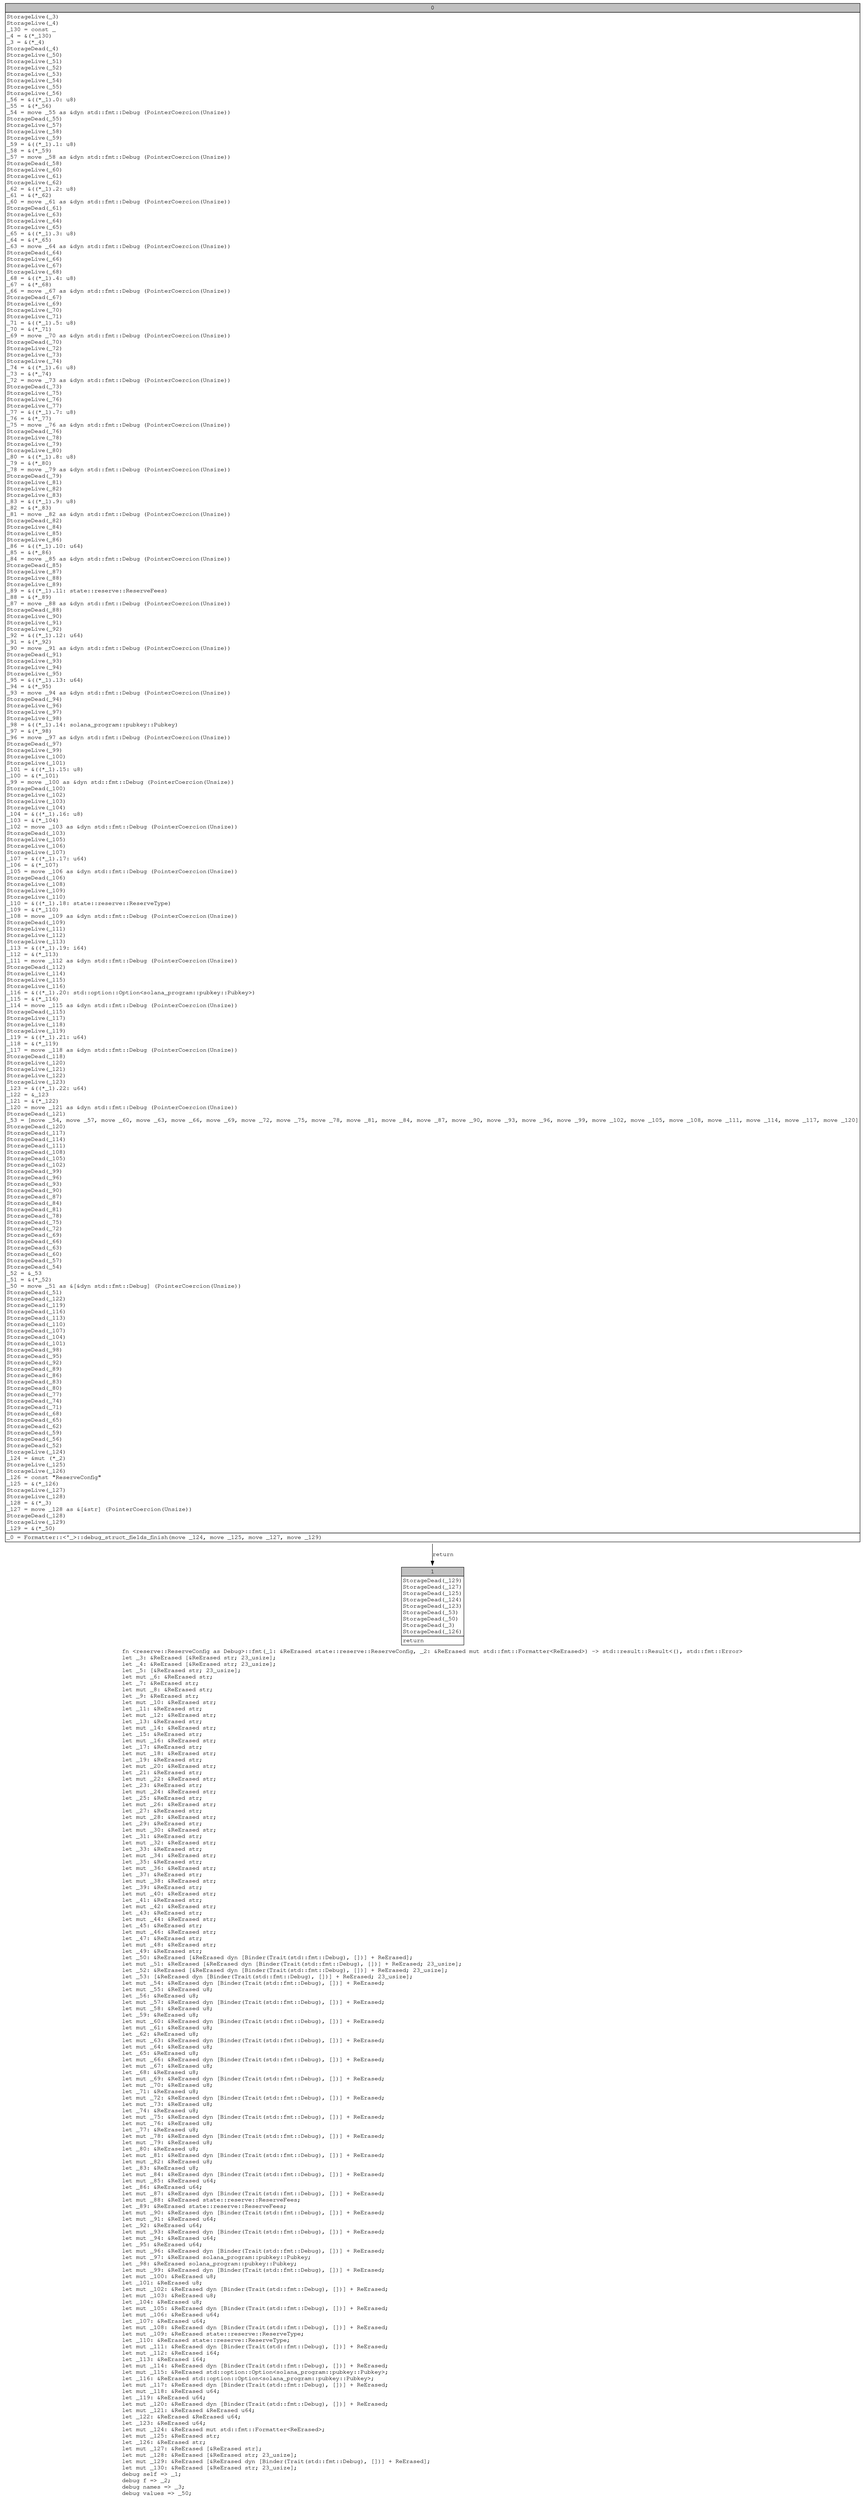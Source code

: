 digraph Mir_0_2392 {
    graph [fontname="Courier, monospace"];
    node [fontname="Courier, monospace"];
    edge [fontname="Courier, monospace"];
    label=<fn &lt;reserve::ReserveConfig as Debug&gt;::fmt(_1: &amp;ReErased state::reserve::ReserveConfig, _2: &amp;ReErased mut std::fmt::Formatter&lt;ReErased&gt;) -&gt; std::result::Result&lt;(), std::fmt::Error&gt;<br align="left"/>let _3: &amp;ReErased [&amp;ReErased str; 23_usize];<br align="left"/>let _4: &amp;ReErased [&amp;ReErased str; 23_usize];<br align="left"/>let _5: [&amp;ReErased str; 23_usize];<br align="left"/>let mut _6: &amp;ReErased str;<br align="left"/>let _7: &amp;ReErased str;<br align="left"/>let mut _8: &amp;ReErased str;<br align="left"/>let _9: &amp;ReErased str;<br align="left"/>let mut _10: &amp;ReErased str;<br align="left"/>let _11: &amp;ReErased str;<br align="left"/>let mut _12: &amp;ReErased str;<br align="left"/>let _13: &amp;ReErased str;<br align="left"/>let mut _14: &amp;ReErased str;<br align="left"/>let _15: &amp;ReErased str;<br align="left"/>let mut _16: &amp;ReErased str;<br align="left"/>let _17: &amp;ReErased str;<br align="left"/>let mut _18: &amp;ReErased str;<br align="left"/>let _19: &amp;ReErased str;<br align="left"/>let mut _20: &amp;ReErased str;<br align="left"/>let _21: &amp;ReErased str;<br align="left"/>let mut _22: &amp;ReErased str;<br align="left"/>let _23: &amp;ReErased str;<br align="left"/>let mut _24: &amp;ReErased str;<br align="left"/>let _25: &amp;ReErased str;<br align="left"/>let mut _26: &amp;ReErased str;<br align="left"/>let _27: &amp;ReErased str;<br align="left"/>let mut _28: &amp;ReErased str;<br align="left"/>let _29: &amp;ReErased str;<br align="left"/>let mut _30: &amp;ReErased str;<br align="left"/>let _31: &amp;ReErased str;<br align="left"/>let mut _32: &amp;ReErased str;<br align="left"/>let _33: &amp;ReErased str;<br align="left"/>let mut _34: &amp;ReErased str;<br align="left"/>let _35: &amp;ReErased str;<br align="left"/>let mut _36: &amp;ReErased str;<br align="left"/>let _37: &amp;ReErased str;<br align="left"/>let mut _38: &amp;ReErased str;<br align="left"/>let _39: &amp;ReErased str;<br align="left"/>let mut _40: &amp;ReErased str;<br align="left"/>let _41: &amp;ReErased str;<br align="left"/>let mut _42: &amp;ReErased str;<br align="left"/>let _43: &amp;ReErased str;<br align="left"/>let mut _44: &amp;ReErased str;<br align="left"/>let _45: &amp;ReErased str;<br align="left"/>let mut _46: &amp;ReErased str;<br align="left"/>let _47: &amp;ReErased str;<br align="left"/>let mut _48: &amp;ReErased str;<br align="left"/>let _49: &amp;ReErased str;<br align="left"/>let _50: &amp;ReErased [&amp;ReErased dyn [Binder(Trait(std::fmt::Debug), [])] + ReErased];<br align="left"/>let mut _51: &amp;ReErased [&amp;ReErased dyn [Binder(Trait(std::fmt::Debug), [])] + ReErased; 23_usize];<br align="left"/>let _52: &amp;ReErased [&amp;ReErased dyn [Binder(Trait(std::fmt::Debug), [])] + ReErased; 23_usize];<br align="left"/>let _53: [&amp;ReErased dyn [Binder(Trait(std::fmt::Debug), [])] + ReErased; 23_usize];<br align="left"/>let mut _54: &amp;ReErased dyn [Binder(Trait(std::fmt::Debug), [])] + ReErased;<br align="left"/>let mut _55: &amp;ReErased u8;<br align="left"/>let _56: &amp;ReErased u8;<br align="left"/>let mut _57: &amp;ReErased dyn [Binder(Trait(std::fmt::Debug), [])] + ReErased;<br align="left"/>let mut _58: &amp;ReErased u8;<br align="left"/>let _59: &amp;ReErased u8;<br align="left"/>let mut _60: &amp;ReErased dyn [Binder(Trait(std::fmt::Debug), [])] + ReErased;<br align="left"/>let mut _61: &amp;ReErased u8;<br align="left"/>let _62: &amp;ReErased u8;<br align="left"/>let mut _63: &amp;ReErased dyn [Binder(Trait(std::fmt::Debug), [])] + ReErased;<br align="left"/>let mut _64: &amp;ReErased u8;<br align="left"/>let _65: &amp;ReErased u8;<br align="left"/>let mut _66: &amp;ReErased dyn [Binder(Trait(std::fmt::Debug), [])] + ReErased;<br align="left"/>let mut _67: &amp;ReErased u8;<br align="left"/>let _68: &amp;ReErased u8;<br align="left"/>let mut _69: &amp;ReErased dyn [Binder(Trait(std::fmt::Debug), [])] + ReErased;<br align="left"/>let mut _70: &amp;ReErased u8;<br align="left"/>let _71: &amp;ReErased u8;<br align="left"/>let mut _72: &amp;ReErased dyn [Binder(Trait(std::fmt::Debug), [])] + ReErased;<br align="left"/>let mut _73: &amp;ReErased u8;<br align="left"/>let _74: &amp;ReErased u8;<br align="left"/>let mut _75: &amp;ReErased dyn [Binder(Trait(std::fmt::Debug), [])] + ReErased;<br align="left"/>let mut _76: &amp;ReErased u8;<br align="left"/>let _77: &amp;ReErased u8;<br align="left"/>let mut _78: &amp;ReErased dyn [Binder(Trait(std::fmt::Debug), [])] + ReErased;<br align="left"/>let mut _79: &amp;ReErased u8;<br align="left"/>let _80: &amp;ReErased u8;<br align="left"/>let mut _81: &amp;ReErased dyn [Binder(Trait(std::fmt::Debug), [])] + ReErased;<br align="left"/>let mut _82: &amp;ReErased u8;<br align="left"/>let _83: &amp;ReErased u8;<br align="left"/>let mut _84: &amp;ReErased dyn [Binder(Trait(std::fmt::Debug), [])] + ReErased;<br align="left"/>let mut _85: &amp;ReErased u64;<br align="left"/>let _86: &amp;ReErased u64;<br align="left"/>let mut _87: &amp;ReErased dyn [Binder(Trait(std::fmt::Debug), [])] + ReErased;<br align="left"/>let mut _88: &amp;ReErased state::reserve::ReserveFees;<br align="left"/>let _89: &amp;ReErased state::reserve::ReserveFees;<br align="left"/>let mut _90: &amp;ReErased dyn [Binder(Trait(std::fmt::Debug), [])] + ReErased;<br align="left"/>let mut _91: &amp;ReErased u64;<br align="left"/>let _92: &amp;ReErased u64;<br align="left"/>let mut _93: &amp;ReErased dyn [Binder(Trait(std::fmt::Debug), [])] + ReErased;<br align="left"/>let mut _94: &amp;ReErased u64;<br align="left"/>let _95: &amp;ReErased u64;<br align="left"/>let mut _96: &amp;ReErased dyn [Binder(Trait(std::fmt::Debug), [])] + ReErased;<br align="left"/>let mut _97: &amp;ReErased solana_program::pubkey::Pubkey;<br align="left"/>let _98: &amp;ReErased solana_program::pubkey::Pubkey;<br align="left"/>let mut _99: &amp;ReErased dyn [Binder(Trait(std::fmt::Debug), [])] + ReErased;<br align="left"/>let mut _100: &amp;ReErased u8;<br align="left"/>let _101: &amp;ReErased u8;<br align="left"/>let mut _102: &amp;ReErased dyn [Binder(Trait(std::fmt::Debug), [])] + ReErased;<br align="left"/>let mut _103: &amp;ReErased u8;<br align="left"/>let _104: &amp;ReErased u8;<br align="left"/>let mut _105: &amp;ReErased dyn [Binder(Trait(std::fmt::Debug), [])] + ReErased;<br align="left"/>let mut _106: &amp;ReErased u64;<br align="left"/>let _107: &amp;ReErased u64;<br align="left"/>let mut _108: &amp;ReErased dyn [Binder(Trait(std::fmt::Debug), [])] + ReErased;<br align="left"/>let mut _109: &amp;ReErased state::reserve::ReserveType;<br align="left"/>let _110: &amp;ReErased state::reserve::ReserveType;<br align="left"/>let mut _111: &amp;ReErased dyn [Binder(Trait(std::fmt::Debug), [])] + ReErased;<br align="left"/>let mut _112: &amp;ReErased i64;<br align="left"/>let _113: &amp;ReErased i64;<br align="left"/>let mut _114: &amp;ReErased dyn [Binder(Trait(std::fmt::Debug), [])] + ReErased;<br align="left"/>let mut _115: &amp;ReErased std::option::Option&lt;solana_program::pubkey::Pubkey&gt;;<br align="left"/>let _116: &amp;ReErased std::option::Option&lt;solana_program::pubkey::Pubkey&gt;;<br align="left"/>let mut _117: &amp;ReErased dyn [Binder(Trait(std::fmt::Debug), [])] + ReErased;<br align="left"/>let mut _118: &amp;ReErased u64;<br align="left"/>let _119: &amp;ReErased u64;<br align="left"/>let mut _120: &amp;ReErased dyn [Binder(Trait(std::fmt::Debug), [])] + ReErased;<br align="left"/>let mut _121: &amp;ReErased &amp;ReErased u64;<br align="left"/>let _122: &amp;ReErased &amp;ReErased u64;<br align="left"/>let _123: &amp;ReErased u64;<br align="left"/>let mut _124: &amp;ReErased mut std::fmt::Formatter&lt;ReErased&gt;;<br align="left"/>let mut _125: &amp;ReErased str;<br align="left"/>let _126: &amp;ReErased str;<br align="left"/>let mut _127: &amp;ReErased [&amp;ReErased str];<br align="left"/>let mut _128: &amp;ReErased [&amp;ReErased str; 23_usize];<br align="left"/>let mut _129: &amp;ReErased [&amp;ReErased dyn [Binder(Trait(std::fmt::Debug), [])] + ReErased];<br align="left"/>let mut _130: &amp;ReErased [&amp;ReErased str; 23_usize];<br align="left"/>debug self =&gt; _1;<br align="left"/>debug f =&gt; _2;<br align="left"/>debug names =&gt; _3;<br align="left"/>debug values =&gt; _50;<br align="left"/>>;
    bb0__0_2392 [shape="none", label=<<table border="0" cellborder="1" cellspacing="0"><tr><td bgcolor="gray" align="center" colspan="1">0</td></tr><tr><td align="left" balign="left">StorageLive(_3)<br/>StorageLive(_4)<br/>_130 = const _<br/>_4 = &amp;(*_130)<br/>_3 = &amp;(*_4)<br/>StorageDead(_4)<br/>StorageLive(_50)<br/>StorageLive(_51)<br/>StorageLive(_52)<br/>StorageLive(_53)<br/>StorageLive(_54)<br/>StorageLive(_55)<br/>StorageLive(_56)<br/>_56 = &amp;((*_1).0: u8)<br/>_55 = &amp;(*_56)<br/>_54 = move _55 as &amp;dyn std::fmt::Debug (PointerCoercion(Unsize))<br/>StorageDead(_55)<br/>StorageLive(_57)<br/>StorageLive(_58)<br/>StorageLive(_59)<br/>_59 = &amp;((*_1).1: u8)<br/>_58 = &amp;(*_59)<br/>_57 = move _58 as &amp;dyn std::fmt::Debug (PointerCoercion(Unsize))<br/>StorageDead(_58)<br/>StorageLive(_60)<br/>StorageLive(_61)<br/>StorageLive(_62)<br/>_62 = &amp;((*_1).2: u8)<br/>_61 = &amp;(*_62)<br/>_60 = move _61 as &amp;dyn std::fmt::Debug (PointerCoercion(Unsize))<br/>StorageDead(_61)<br/>StorageLive(_63)<br/>StorageLive(_64)<br/>StorageLive(_65)<br/>_65 = &amp;((*_1).3: u8)<br/>_64 = &amp;(*_65)<br/>_63 = move _64 as &amp;dyn std::fmt::Debug (PointerCoercion(Unsize))<br/>StorageDead(_64)<br/>StorageLive(_66)<br/>StorageLive(_67)<br/>StorageLive(_68)<br/>_68 = &amp;((*_1).4: u8)<br/>_67 = &amp;(*_68)<br/>_66 = move _67 as &amp;dyn std::fmt::Debug (PointerCoercion(Unsize))<br/>StorageDead(_67)<br/>StorageLive(_69)<br/>StorageLive(_70)<br/>StorageLive(_71)<br/>_71 = &amp;((*_1).5: u8)<br/>_70 = &amp;(*_71)<br/>_69 = move _70 as &amp;dyn std::fmt::Debug (PointerCoercion(Unsize))<br/>StorageDead(_70)<br/>StorageLive(_72)<br/>StorageLive(_73)<br/>StorageLive(_74)<br/>_74 = &amp;((*_1).6: u8)<br/>_73 = &amp;(*_74)<br/>_72 = move _73 as &amp;dyn std::fmt::Debug (PointerCoercion(Unsize))<br/>StorageDead(_73)<br/>StorageLive(_75)<br/>StorageLive(_76)<br/>StorageLive(_77)<br/>_77 = &amp;((*_1).7: u8)<br/>_76 = &amp;(*_77)<br/>_75 = move _76 as &amp;dyn std::fmt::Debug (PointerCoercion(Unsize))<br/>StorageDead(_76)<br/>StorageLive(_78)<br/>StorageLive(_79)<br/>StorageLive(_80)<br/>_80 = &amp;((*_1).8: u8)<br/>_79 = &amp;(*_80)<br/>_78 = move _79 as &amp;dyn std::fmt::Debug (PointerCoercion(Unsize))<br/>StorageDead(_79)<br/>StorageLive(_81)<br/>StorageLive(_82)<br/>StorageLive(_83)<br/>_83 = &amp;((*_1).9: u8)<br/>_82 = &amp;(*_83)<br/>_81 = move _82 as &amp;dyn std::fmt::Debug (PointerCoercion(Unsize))<br/>StorageDead(_82)<br/>StorageLive(_84)<br/>StorageLive(_85)<br/>StorageLive(_86)<br/>_86 = &amp;((*_1).10: u64)<br/>_85 = &amp;(*_86)<br/>_84 = move _85 as &amp;dyn std::fmt::Debug (PointerCoercion(Unsize))<br/>StorageDead(_85)<br/>StorageLive(_87)<br/>StorageLive(_88)<br/>StorageLive(_89)<br/>_89 = &amp;((*_1).11: state::reserve::ReserveFees)<br/>_88 = &amp;(*_89)<br/>_87 = move _88 as &amp;dyn std::fmt::Debug (PointerCoercion(Unsize))<br/>StorageDead(_88)<br/>StorageLive(_90)<br/>StorageLive(_91)<br/>StorageLive(_92)<br/>_92 = &amp;((*_1).12: u64)<br/>_91 = &amp;(*_92)<br/>_90 = move _91 as &amp;dyn std::fmt::Debug (PointerCoercion(Unsize))<br/>StorageDead(_91)<br/>StorageLive(_93)<br/>StorageLive(_94)<br/>StorageLive(_95)<br/>_95 = &amp;((*_1).13: u64)<br/>_94 = &amp;(*_95)<br/>_93 = move _94 as &amp;dyn std::fmt::Debug (PointerCoercion(Unsize))<br/>StorageDead(_94)<br/>StorageLive(_96)<br/>StorageLive(_97)<br/>StorageLive(_98)<br/>_98 = &amp;((*_1).14: solana_program::pubkey::Pubkey)<br/>_97 = &amp;(*_98)<br/>_96 = move _97 as &amp;dyn std::fmt::Debug (PointerCoercion(Unsize))<br/>StorageDead(_97)<br/>StorageLive(_99)<br/>StorageLive(_100)<br/>StorageLive(_101)<br/>_101 = &amp;((*_1).15: u8)<br/>_100 = &amp;(*_101)<br/>_99 = move _100 as &amp;dyn std::fmt::Debug (PointerCoercion(Unsize))<br/>StorageDead(_100)<br/>StorageLive(_102)<br/>StorageLive(_103)<br/>StorageLive(_104)<br/>_104 = &amp;((*_1).16: u8)<br/>_103 = &amp;(*_104)<br/>_102 = move _103 as &amp;dyn std::fmt::Debug (PointerCoercion(Unsize))<br/>StorageDead(_103)<br/>StorageLive(_105)<br/>StorageLive(_106)<br/>StorageLive(_107)<br/>_107 = &amp;((*_1).17: u64)<br/>_106 = &amp;(*_107)<br/>_105 = move _106 as &amp;dyn std::fmt::Debug (PointerCoercion(Unsize))<br/>StorageDead(_106)<br/>StorageLive(_108)<br/>StorageLive(_109)<br/>StorageLive(_110)<br/>_110 = &amp;((*_1).18: state::reserve::ReserveType)<br/>_109 = &amp;(*_110)<br/>_108 = move _109 as &amp;dyn std::fmt::Debug (PointerCoercion(Unsize))<br/>StorageDead(_109)<br/>StorageLive(_111)<br/>StorageLive(_112)<br/>StorageLive(_113)<br/>_113 = &amp;((*_1).19: i64)<br/>_112 = &amp;(*_113)<br/>_111 = move _112 as &amp;dyn std::fmt::Debug (PointerCoercion(Unsize))<br/>StorageDead(_112)<br/>StorageLive(_114)<br/>StorageLive(_115)<br/>StorageLive(_116)<br/>_116 = &amp;((*_1).20: std::option::Option&lt;solana_program::pubkey::Pubkey&gt;)<br/>_115 = &amp;(*_116)<br/>_114 = move _115 as &amp;dyn std::fmt::Debug (PointerCoercion(Unsize))<br/>StorageDead(_115)<br/>StorageLive(_117)<br/>StorageLive(_118)<br/>StorageLive(_119)<br/>_119 = &amp;((*_1).21: u64)<br/>_118 = &amp;(*_119)<br/>_117 = move _118 as &amp;dyn std::fmt::Debug (PointerCoercion(Unsize))<br/>StorageDead(_118)<br/>StorageLive(_120)<br/>StorageLive(_121)<br/>StorageLive(_122)<br/>StorageLive(_123)<br/>_123 = &amp;((*_1).22: u64)<br/>_122 = &amp;_123<br/>_121 = &amp;(*_122)<br/>_120 = move _121 as &amp;dyn std::fmt::Debug (PointerCoercion(Unsize))<br/>StorageDead(_121)<br/>_53 = [move _54, move _57, move _60, move _63, move _66, move _69, move _72, move _75, move _78, move _81, move _84, move _87, move _90, move _93, move _96, move _99, move _102, move _105, move _108, move _111, move _114, move _117, move _120]<br/>StorageDead(_120)<br/>StorageDead(_117)<br/>StorageDead(_114)<br/>StorageDead(_111)<br/>StorageDead(_108)<br/>StorageDead(_105)<br/>StorageDead(_102)<br/>StorageDead(_99)<br/>StorageDead(_96)<br/>StorageDead(_93)<br/>StorageDead(_90)<br/>StorageDead(_87)<br/>StorageDead(_84)<br/>StorageDead(_81)<br/>StorageDead(_78)<br/>StorageDead(_75)<br/>StorageDead(_72)<br/>StorageDead(_69)<br/>StorageDead(_66)<br/>StorageDead(_63)<br/>StorageDead(_60)<br/>StorageDead(_57)<br/>StorageDead(_54)<br/>_52 = &amp;_53<br/>_51 = &amp;(*_52)<br/>_50 = move _51 as &amp;[&amp;dyn std::fmt::Debug] (PointerCoercion(Unsize))<br/>StorageDead(_51)<br/>StorageDead(_122)<br/>StorageDead(_119)<br/>StorageDead(_116)<br/>StorageDead(_113)<br/>StorageDead(_110)<br/>StorageDead(_107)<br/>StorageDead(_104)<br/>StorageDead(_101)<br/>StorageDead(_98)<br/>StorageDead(_95)<br/>StorageDead(_92)<br/>StorageDead(_89)<br/>StorageDead(_86)<br/>StorageDead(_83)<br/>StorageDead(_80)<br/>StorageDead(_77)<br/>StorageDead(_74)<br/>StorageDead(_71)<br/>StorageDead(_68)<br/>StorageDead(_65)<br/>StorageDead(_62)<br/>StorageDead(_59)<br/>StorageDead(_56)<br/>StorageDead(_52)<br/>StorageLive(_124)<br/>_124 = &amp;mut (*_2)<br/>StorageLive(_125)<br/>StorageLive(_126)<br/>_126 = const &quot;ReserveConfig&quot;<br/>_125 = &amp;(*_126)<br/>StorageLive(_127)<br/>StorageLive(_128)<br/>_128 = &amp;(*_3)<br/>_127 = move _128 as &amp;[&amp;str] (PointerCoercion(Unsize))<br/>StorageDead(_128)<br/>StorageLive(_129)<br/>_129 = &amp;(*_50)<br/></td></tr><tr><td align="left">_0 = Formatter::&lt;'_&gt;::debug_struct_fields_finish(move _124, move _125, move _127, move _129)</td></tr></table>>];
    bb1__0_2392 [shape="none", label=<<table border="0" cellborder="1" cellspacing="0"><tr><td bgcolor="gray" align="center" colspan="1">1</td></tr><tr><td align="left" balign="left">StorageDead(_129)<br/>StorageDead(_127)<br/>StorageDead(_125)<br/>StorageDead(_124)<br/>StorageDead(_123)<br/>StorageDead(_53)<br/>StorageDead(_50)<br/>StorageDead(_3)<br/>StorageDead(_126)<br/></td></tr><tr><td align="left">return</td></tr></table>>];
    bb0__0_2392 -> bb1__0_2392 [label="return"];
}
